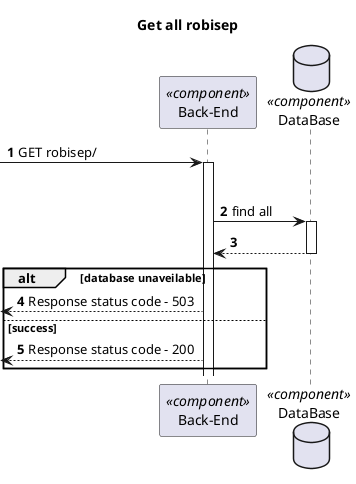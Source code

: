 @startuml Process View - Level 3

autonumber
skinparam packageStyle rect

title Get all robisep

participant "Back-End" as BE <<component>>
database "DataBase" as DB <<component>>

-> BE: GET robisep/

alt user autothorized


'Find all'

activate BE

BE -> DB: find all

activate DB

DB --> BE:

deactivate DB

alt database unaveilable

  <-- BE: Response status code - 503

else success

    <-- BE: Response status code - 200

end

@enduml